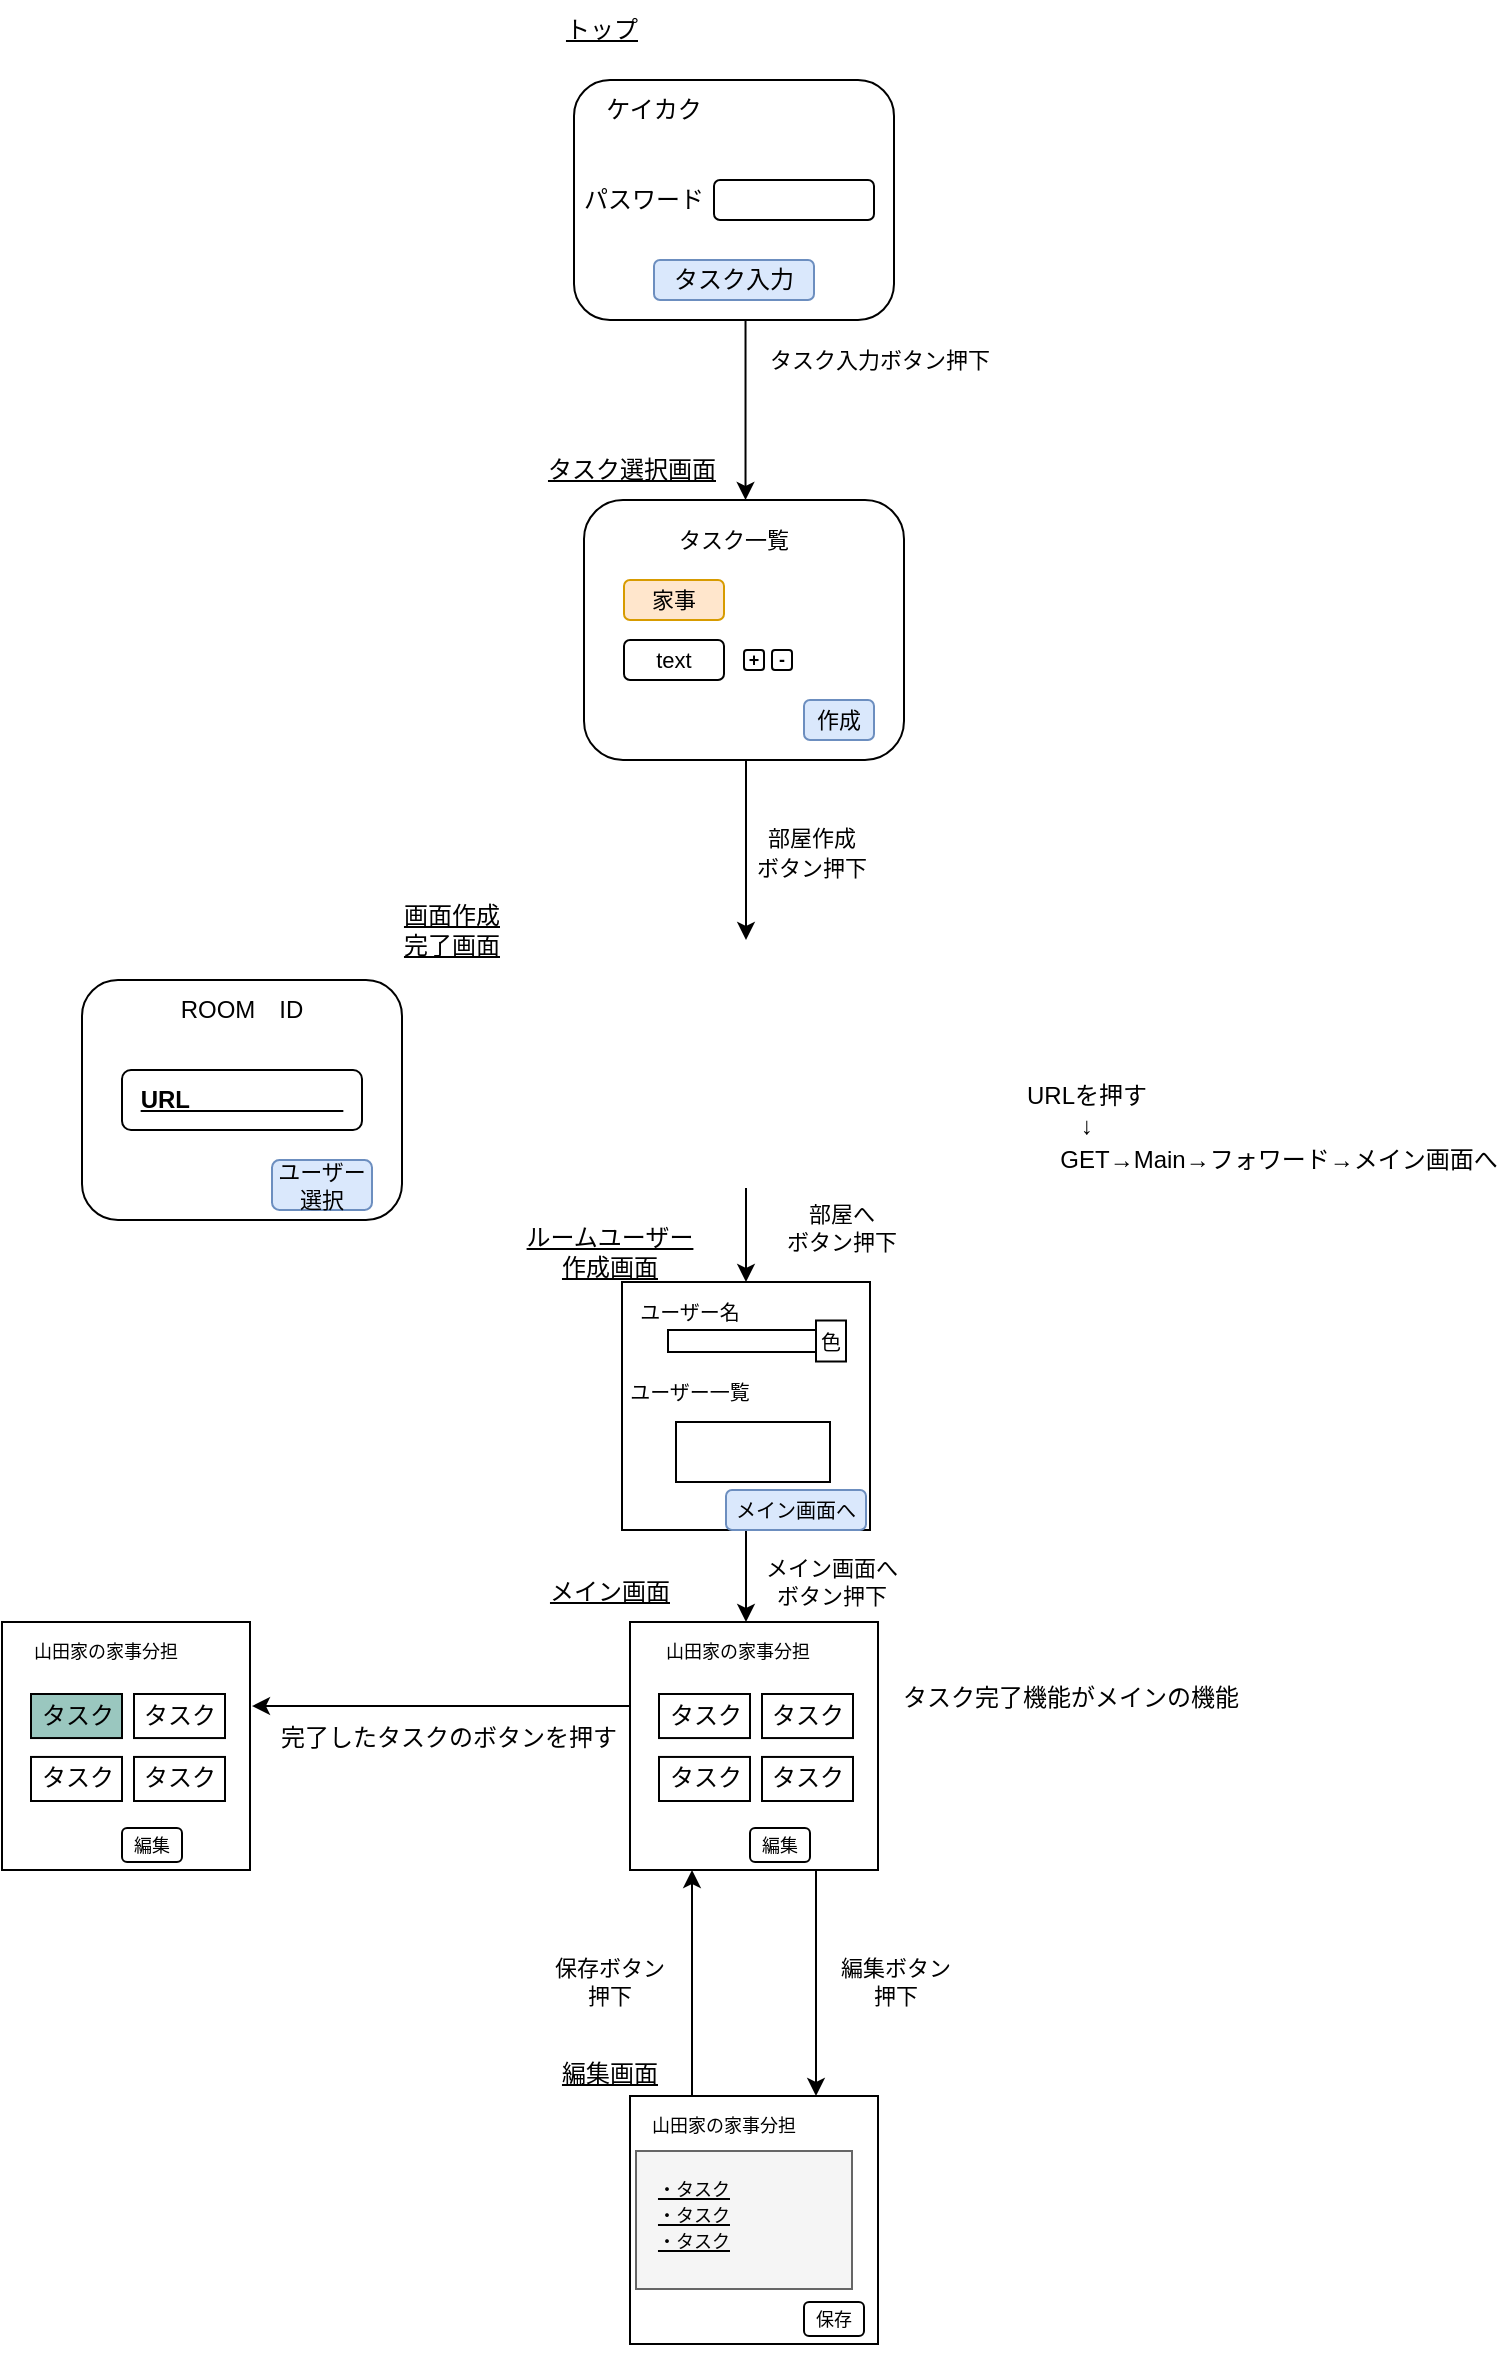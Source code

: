 <mxfile version="15.7.3" type="device"><diagram id="og8jgkJyTV0wIJ1lYBQK" name="Page-1"><mxGraphModel dx="1103" dy="549" grid="1" gridSize="10" guides="1" tooltips="1" connect="1" arrows="1" fold="1" page="1" pageScale="1" pageWidth="827" pageHeight="1169" math="0" shadow="0"><root><mxCell id="0"/><mxCell id="1" parent="0"/><mxCell id="MS_63kwLOovhgmdB6sgd-11" value="" style="whiteSpace=wrap;html=1;aspect=fixed;" parent="1" vertex="1"><mxGeometry x="364" y="861" width="124" height="124" as="geometry"/></mxCell><mxCell id="MS_63kwLOovhgmdB6sgd-12" value="" style="endArrow=classic;html=1;rounded=0;exitX=0.5;exitY=1;exitDx=0;exitDy=0;" parent="1" edge="1"><mxGeometry width="50" height="50" relative="1" as="geometry"><mxPoint x="421.76" y="210" as="sourcePoint"/><mxPoint x="421.76" y="300" as="targetPoint"/></mxGeometry></mxCell><mxCell id="MS_63kwLOovhgmdB6sgd-17" value="" style="endArrow=classic;html=1;rounded=0;exitX=0.5;exitY=1;exitDx=0;exitDy=0;entryX=0.5;entryY=0;entryDx=0;entryDy=0;" parent="1" edge="1"><mxGeometry width="50" height="50" relative="1" as="geometry"><mxPoint x="422.0" y="424" as="sourcePoint"/><mxPoint x="422.0" y="520" as="targetPoint"/></mxGeometry></mxCell><mxCell id="MS_63kwLOovhgmdB6sgd-19" value="" style="endArrow=classic;html=1;rounded=0;exitX=0.5;exitY=1;exitDx=0;exitDy=0;entryX=0.5;entryY=0;entryDx=0;entryDy=0;" parent="1" target="R-ykpiFvyikqu-an4wk7-4" edge="1"><mxGeometry width="50" height="50" relative="1" as="geometry"><mxPoint x="422.0" y="644" as="sourcePoint"/><mxPoint x="422" y="671" as="targetPoint"/></mxGeometry></mxCell><mxCell id="MS_63kwLOovhgmdB6sgd-21" value="&lt;u&gt;トップ&lt;/u&gt;" style="text;html=1;strokeColor=none;fillColor=none;align=center;verticalAlign=middle;whiteSpace=wrap;rounded=0;" parent="1" vertex="1"><mxGeometry x="320" y="50" width="60" height="30" as="geometry"/></mxCell><mxCell id="MS_63kwLOovhgmdB6sgd-26" value="&lt;u&gt;タスク選択画面&lt;/u&gt;" style="text;html=1;strokeColor=none;fillColor=none;align=center;verticalAlign=middle;whiteSpace=wrap;rounded=0;" parent="1" vertex="1"><mxGeometry x="320" y="270" width="90" height="30" as="geometry"/></mxCell><mxCell id="MS_63kwLOovhgmdB6sgd-28" value="&lt;u&gt;画面作成&lt;br&gt;完了画面&lt;/u&gt;" style="text;html=1;strokeColor=none;fillColor=none;align=center;verticalAlign=middle;whiteSpace=wrap;rounded=0;" parent="1" vertex="1"><mxGeometry x="230" y="500" width="90" height="30" as="geometry"/></mxCell><mxCell id="MS_63kwLOovhgmdB6sgd-29" value="&lt;u&gt;メイン画面&lt;/u&gt;" style="text;html=1;strokeColor=none;fillColor=none;align=center;verticalAlign=middle;whiteSpace=wrap;rounded=0;" parent="1" vertex="1"><mxGeometry x="309" y="831" width="90" height="30" as="geometry"/></mxCell><mxCell id="MS_63kwLOovhgmdB6sgd-32" value="&lt;font style=&quot;font-size: 11px&quot;&gt;部屋作成&lt;br&gt;ボタン押下&lt;/font&gt;" style="text;html=1;strokeColor=none;fillColor=none;align=center;verticalAlign=middle;whiteSpace=wrap;rounded=0;" parent="1" vertex="1"><mxGeometry x="400" y="461" width="110" height="30" as="geometry"/></mxCell><mxCell id="MS_63kwLOovhgmdB6sgd-34" value="&lt;font style=&quot;font-size: 11px&quot;&gt;タスク入力ボタン押下&lt;/font&gt;" style="text;html=1;strokeColor=none;fillColor=none;align=center;verticalAlign=middle;whiteSpace=wrap;rounded=0;" parent="1" vertex="1"><mxGeometry x="424" y="220" width="130" height="20" as="geometry"/></mxCell><mxCell id="MS_63kwLOovhgmdB6sgd-72" value="山田家の家事分担" style="text;html=1;strokeColor=none;fillColor=none;align=center;verticalAlign=middle;whiteSpace=wrap;rounded=0;fontSize=9;" parent="1" vertex="1"><mxGeometry x="366" y="871" width="104" height="10" as="geometry"/></mxCell><mxCell id="MS_63kwLOovhgmdB6sgd-74" value="編集" style="rounded=1;whiteSpace=wrap;html=1;fontSize=9;" parent="1" vertex="1"><mxGeometry x="424" y="964" width="30" height="17" as="geometry"/></mxCell><mxCell id="MS_63kwLOovhgmdB6sgd-91" value="" style="endArrow=classic;html=1;rounded=0;exitX=0.75;exitY=1;exitDx=0;exitDy=0;entryX=0.75;entryY=0;entryDx=0;entryDy=0;" parent="1" source="MS_63kwLOovhgmdB6sgd-11" target="MS_63kwLOovhgmdB6sgd-83" edge="1"><mxGeometry width="50" height="50" relative="1" as="geometry"><mxPoint x="454" y="171" as="sourcePoint"/><mxPoint x="457" y="1092" as="targetPoint"/></mxGeometry></mxCell><mxCell id="MS_63kwLOovhgmdB6sgd-92" value="" style="endArrow=classic;html=1;rounded=0;entryX=0.25;entryY=1;entryDx=0;entryDy=0;exitX=0.25;exitY=0;exitDx=0;exitDy=0;" parent="1" source="MS_63kwLOovhgmdB6sgd-83" target="MS_63kwLOovhgmdB6sgd-11" edge="1"><mxGeometry width="50" height="50" relative="1" as="geometry"><mxPoint x="395" y="1092" as="sourcePoint"/><mxPoint x="504" y="121" as="targetPoint"/></mxGeometry></mxCell><mxCell id="MS_63kwLOovhgmdB6sgd-97" value="&lt;font style=&quot;font-size: 11px&quot;&gt;部屋へ&lt;br&gt;ボタン押下&lt;br&gt;&lt;/font&gt;" style="text;html=1;strokeColor=none;fillColor=none;align=center;verticalAlign=middle;whiteSpace=wrap;rounded=0;fontSize=10;" parent="1" vertex="1"><mxGeometry x="430" y="644" width="80" height="40" as="geometry"/></mxCell><mxCell id="MS_63kwLOovhgmdB6sgd-98" value="&lt;font style=&quot;font-size: 11px&quot;&gt;保存ボタン&lt;br&gt;押下&lt;br&gt;&lt;/font&gt;" style="text;html=1;strokeColor=none;fillColor=none;align=center;verticalAlign=middle;whiteSpace=wrap;rounded=0;fontSize=10;" parent="1" vertex="1"><mxGeometry x="314" y="1021" width="80" height="40" as="geometry"/></mxCell><mxCell id="MS_63kwLOovhgmdB6sgd-101" value="&lt;font style=&quot;font-size: 11px&quot;&gt;編集ボタン&lt;br&gt;押下&lt;br&gt;&lt;/font&gt;" style="text;html=1;strokeColor=none;fillColor=none;align=center;verticalAlign=middle;whiteSpace=wrap;rounded=0;fontSize=10;" parent="1" vertex="1"><mxGeometry x="457" y="1021" width="80" height="40" as="geometry"/></mxCell><mxCell id="Iy_jz6gNpsXsTIrHsB20-1" value="タスク完了機能がメインの機能" style="text;html=1;align=center;verticalAlign=middle;resizable=0;points=[];autosize=1;strokeColor=none;fillColor=none;" parent="1" vertex="1"><mxGeometry x="494" y="888.5" width="180" height="20" as="geometry"/></mxCell><mxCell id="Iy_jz6gNpsXsTIrHsB20-12" value="GET→Main→フォワード→メイン画面へ" style="text;html=1;align=center;verticalAlign=middle;resizable=0;points=[];autosize=1;strokeColor=none;fillColor=none;" parent="1" vertex="1"><mxGeometry x="573" y="620" width="230" height="20" as="geometry"/></mxCell><mxCell id="Iy_jz6gNpsXsTIrHsB20-13" value="URLを押す&lt;br&gt;↓" style="text;html=1;align=center;verticalAlign=middle;resizable=0;points=[];autosize=1;strokeColor=none;fillColor=none;" parent="1" vertex="1"><mxGeometry x="552" y="590" width="80" height="30" as="geometry"/></mxCell><mxCell id="Iy_jz6gNpsXsTIrHsB20-19" value="" style="group" parent="1" vertex="1" connectable="0"><mxGeometry x="378.5" y="897" width="45.5" height="53.5" as="geometry"/></mxCell><mxCell id="Iy_jz6gNpsXsTIrHsB20-15" value="タスク" style="rounded=0;whiteSpace=wrap;html=1;align=center;" parent="Iy_jz6gNpsXsTIrHsB20-19" vertex="1"><mxGeometry width="45.5" height="22.029" as="geometry"/></mxCell><mxCell id="Iy_jz6gNpsXsTIrHsB20-18" value="タスク" style="rounded=0;whiteSpace=wrap;html=1;align=center;" parent="Iy_jz6gNpsXsTIrHsB20-19" vertex="1"><mxGeometry y="31.471" width="45.5" height="22.029" as="geometry"/></mxCell><mxCell id="Iy_jz6gNpsXsTIrHsB20-20" value="" style="group" parent="1" vertex="1" connectable="0"><mxGeometry x="430" y="897" width="45.5" height="53.5" as="geometry"/></mxCell><mxCell id="Iy_jz6gNpsXsTIrHsB20-21" value="タスク" style="rounded=0;whiteSpace=wrap;html=1;align=center;" parent="Iy_jz6gNpsXsTIrHsB20-20" vertex="1"><mxGeometry width="45.5" height="22.029" as="geometry"/></mxCell><mxCell id="Iy_jz6gNpsXsTIrHsB20-22" value="タスク" style="rounded=0;whiteSpace=wrap;html=1;align=center;" parent="Iy_jz6gNpsXsTIrHsB20-20" vertex="1"><mxGeometry y="31.471" width="45.5" height="22.029" as="geometry"/></mxCell><mxCell id="Iy_jz6gNpsXsTIrHsB20-24" value="" style="group" parent="1" vertex="1" connectable="0"><mxGeometry x="304" y="1072" width="167" height="164" as="geometry"/></mxCell><mxCell id="MS_63kwLOovhgmdB6sgd-93" value="&lt;u&gt;編集画面&lt;/u&gt;" style="text;html=1;strokeColor=none;fillColor=none;align=center;verticalAlign=middle;whiteSpace=wrap;rounded=0;" parent="Iy_jz6gNpsXsTIrHsB20-24" vertex="1"><mxGeometry x="5" width="90" height="30" as="geometry"/></mxCell><mxCell id="Iy_jz6gNpsXsTIrHsB20-25" value="" style="whiteSpace=wrap;html=1;aspect=fixed;" parent="1" vertex="1"><mxGeometry x="50" y="861" width="124" height="124" as="geometry"/></mxCell><mxCell id="Iy_jz6gNpsXsTIrHsB20-26" value="山田家の家事分担" style="text;html=1;strokeColor=none;fillColor=none;align=center;verticalAlign=middle;whiteSpace=wrap;rounded=0;fontSize=9;" parent="1" vertex="1"><mxGeometry x="52" y="871" width="100" height="10" as="geometry"/></mxCell><mxCell id="Iy_jz6gNpsXsTIrHsB20-27" value="編集" style="rounded=1;whiteSpace=wrap;html=1;fontSize=9;" parent="1" vertex="1"><mxGeometry x="110" y="964" width="30" height="17" as="geometry"/></mxCell><mxCell id="Iy_jz6gNpsXsTIrHsB20-28" value="" style="group" parent="1" vertex="1" connectable="0"><mxGeometry x="64.5" y="897" width="45.5" height="53.5" as="geometry"/></mxCell><mxCell id="Iy_jz6gNpsXsTIrHsB20-29" value="タスク" style="rounded=0;whiteSpace=wrap;html=1;align=center;fillColor=#9AC7BF;" parent="Iy_jz6gNpsXsTIrHsB20-28" vertex="1"><mxGeometry width="45.5" height="22.029" as="geometry"/></mxCell><mxCell id="Iy_jz6gNpsXsTIrHsB20-30" value="タスク" style="rounded=0;whiteSpace=wrap;html=1;align=center;" parent="Iy_jz6gNpsXsTIrHsB20-28" vertex="1"><mxGeometry y="31.471" width="45.5" height="22.029" as="geometry"/></mxCell><mxCell id="Iy_jz6gNpsXsTIrHsB20-31" value="" style="group" parent="1" vertex="1" connectable="0"><mxGeometry x="116" y="897" width="45.5" height="53.5" as="geometry"/></mxCell><mxCell id="Iy_jz6gNpsXsTIrHsB20-32" value="タスク" style="rounded=0;whiteSpace=wrap;html=1;align=center;" parent="Iy_jz6gNpsXsTIrHsB20-31" vertex="1"><mxGeometry width="45.5" height="22.029" as="geometry"/></mxCell><mxCell id="Iy_jz6gNpsXsTIrHsB20-33" value="タスク" style="rounded=0;whiteSpace=wrap;html=1;align=center;" parent="Iy_jz6gNpsXsTIrHsB20-31" vertex="1"><mxGeometry y="31.471" width="45.5" height="22.029" as="geometry"/></mxCell><mxCell id="Iy_jz6gNpsXsTIrHsB20-34" value="" style="endArrow=classic;html=1;rounded=0;entryX=1.008;entryY=0.339;entryDx=0;entryDy=0;entryPerimeter=0;" parent="1" target="Iy_jz6gNpsXsTIrHsB20-25" edge="1"><mxGeometry width="50" height="50" relative="1" as="geometry"><mxPoint x="364" y="903" as="sourcePoint"/><mxPoint x="224" y="903" as="targetPoint"/></mxGeometry></mxCell><mxCell id="Iy_jz6gNpsXsTIrHsB20-35" value="完了したタスクのボタンを押す" style="text;html=1;align=center;verticalAlign=middle;resizable=0;points=[];autosize=1;strokeColor=none;fillColor=none;" parent="1" vertex="1"><mxGeometry x="183" y="908.5" width="180" height="20" as="geometry"/></mxCell><mxCell id="MS_63kwLOovhgmdB6sgd-76" value="" style="rounded=0;whiteSpace=wrap;html=1;fontSize=9;fillColor=#f5f5f5;fontColor=#333333;strokeColor=#666666;" parent="1" vertex="1"><mxGeometry x="367" y="1125.5" width="108" height="69" as="geometry"/></mxCell><mxCell id="MS_63kwLOovhgmdB6sgd-77" value="&lt;u&gt;・タスク&lt;/u&gt;" style="text;html=1;strokeColor=none;fillColor=none;align=center;verticalAlign=middle;whiteSpace=wrap;rounded=0;fontSize=9;" parent="1" vertex="1"><mxGeometry x="368" y="1164.5" width="56" height="13" as="geometry"/></mxCell><mxCell id="MS_63kwLOovhgmdB6sgd-78" value="&lt;u&gt;・タスク&lt;/u&gt;" style="text;html=1;strokeColor=none;fillColor=none;align=center;verticalAlign=middle;whiteSpace=wrap;rounded=0;fontSize=9;" parent="1" vertex="1"><mxGeometry x="368" y="1151.5" width="56" height="13" as="geometry"/></mxCell><mxCell id="MS_63kwLOovhgmdB6sgd-79" value="&lt;u&gt;・タスク&lt;/u&gt;" style="text;html=1;strokeColor=none;fillColor=none;align=center;verticalAlign=middle;whiteSpace=wrap;rounded=0;fontSize=9;" parent="1" vertex="1"><mxGeometry x="368" y="1138.5" width="56" height="13" as="geometry"/></mxCell><mxCell id="MS_63kwLOovhgmdB6sgd-80" value="山田家の家事分担" style="text;html=1;strokeColor=none;fillColor=none;align=center;verticalAlign=middle;whiteSpace=wrap;rounded=0;fontSize=9;" parent="1" vertex="1"><mxGeometry x="361" y="1108" width="100" height="10" as="geometry"/></mxCell><mxCell id="MS_63kwLOovhgmdB6sgd-81" value="保存" style="rounded=1;whiteSpace=wrap;html=1;fontSize=9;" parent="1" vertex="1"><mxGeometry x="451" y="1201" width="30" height="17" as="geometry"/></mxCell><mxCell id="MS_63kwLOovhgmdB6sgd-82" value="編集" style="rounded=1;whiteSpace=wrap;html=1;fontSize=9;" parent="1" vertex="1"><mxGeometry x="419" y="1201" width="30" height="17" as="geometry"/></mxCell><mxCell id="MS_63kwLOovhgmdB6sgd-83" value="" style="whiteSpace=wrap;html=1;aspect=fixed;" parent="1" vertex="1"><mxGeometry x="364" y="1098" width="124" height="124" as="geometry"/></mxCell><mxCell id="MS_63kwLOovhgmdB6sgd-84" value="" style="rounded=0;whiteSpace=wrap;html=1;fontSize=9;fillColor=#f5f5f5;fontColor=#333333;strokeColor=#666666;" parent="1" vertex="1"><mxGeometry x="367" y="1125.5" width="108" height="69" as="geometry"/></mxCell><mxCell id="MS_63kwLOovhgmdB6sgd-85" value="&lt;u&gt;・タスク&lt;/u&gt;" style="text;html=1;strokeColor=none;fillColor=none;align=center;verticalAlign=middle;whiteSpace=wrap;rounded=0;fontSize=9;" parent="1" vertex="1"><mxGeometry x="368" y="1164.5" width="56" height="13" as="geometry"/></mxCell><mxCell id="MS_63kwLOovhgmdB6sgd-86" value="&lt;u&gt;・タスク&lt;/u&gt;" style="text;html=1;strokeColor=none;fillColor=none;align=center;verticalAlign=middle;whiteSpace=wrap;rounded=0;fontSize=9;" parent="1" vertex="1"><mxGeometry x="368" y="1151.5" width="56" height="13" as="geometry"/></mxCell><mxCell id="MS_63kwLOovhgmdB6sgd-87" value="&lt;u&gt;・タスク&lt;/u&gt;" style="text;html=1;strokeColor=none;fillColor=none;align=center;verticalAlign=middle;whiteSpace=wrap;rounded=0;fontSize=9;" parent="1" vertex="1"><mxGeometry x="368" y="1138.5" width="56" height="13" as="geometry"/></mxCell><mxCell id="MS_63kwLOovhgmdB6sgd-88" value="山田家の家事分担" style="text;html=1;strokeColor=none;fillColor=none;align=center;verticalAlign=middle;whiteSpace=wrap;rounded=0;fontSize=9;" parent="1" vertex="1"><mxGeometry x="361" y="1108" width="100" height="10" as="geometry"/></mxCell><mxCell id="MS_63kwLOovhgmdB6sgd-89" value="保存" style="rounded=1;whiteSpace=wrap;html=1;fontSize=9;" parent="1" vertex="1"><mxGeometry x="451" y="1201" width="30" height="17" as="geometry"/></mxCell><mxCell id="R-ykpiFvyikqu-an4wk7-4" value="" style="whiteSpace=wrap;html=1;aspect=fixed;" parent="1" vertex="1"><mxGeometry x="360" y="691" width="124" height="124" as="geometry"/></mxCell><mxCell id="R-ykpiFvyikqu-an4wk7-6" value="&lt;u&gt;ルームユーザー&lt;br&gt;作成画面&lt;br&gt;&lt;/u&gt;" style="text;html=1;strokeColor=none;fillColor=none;align=center;verticalAlign=middle;whiteSpace=wrap;rounded=0;" parent="1" vertex="1"><mxGeometry x="309" y="661" width="90" height="30" as="geometry"/></mxCell><mxCell id="R-ykpiFvyikqu-an4wk7-7" value="" style="endArrow=classic;html=1;rounded=0;exitX=0.5;exitY=1;exitDx=0;exitDy=0;" parent="1" source="R-ykpiFvyikqu-an4wk7-4" edge="1"><mxGeometry width="50" height="50" relative="1" as="geometry"><mxPoint x="450" y="20" as="sourcePoint"/><mxPoint x="422" y="861" as="targetPoint"/></mxGeometry></mxCell><mxCell id="R-ykpiFvyikqu-an4wk7-8" value="" style="rounded=0;whiteSpace=wrap;html=1;" parent="1" vertex="1"><mxGeometry x="383" y="715" width="77" height="11" as="geometry"/></mxCell><mxCell id="R-ykpiFvyikqu-an4wk7-9" value="&lt;font style=&quot;font-size: 10px&quot;&gt;ユーザー名&lt;/font&gt;" style="text;html=1;strokeColor=none;fillColor=none;align=center;verticalAlign=middle;whiteSpace=wrap;rounded=0;" parent="1" vertex="1"><mxGeometry x="359" y="691" width="70" height="30" as="geometry"/></mxCell><mxCell id="R-ykpiFvyikqu-an4wk7-12" value="色" style="rounded=0;whiteSpace=wrap;html=1;fontSize=10;" parent="1" vertex="1"><mxGeometry x="457" y="710.25" width="15" height="20.5" as="geometry"/></mxCell><mxCell id="R-ykpiFvyikqu-an4wk7-16" value="&lt;font style=&quot;font-size: 10px&quot;&gt;メイン画面へ&lt;/font&gt;" style="rounded=1;whiteSpace=wrap;html=1;fontSize=12;fillColor=#dae8fc;strokeColor=#6c8ebf;" parent="1" vertex="1"><mxGeometry x="412" y="795" width="70" height="20" as="geometry"/></mxCell><mxCell id="R-ykpiFvyikqu-an4wk7-17" value="" style="rounded=0;whiteSpace=wrap;html=1;" parent="1" vertex="1"><mxGeometry x="387" y="761" width="77" height="30" as="geometry"/></mxCell><mxCell id="R-ykpiFvyikqu-an4wk7-18" value="&lt;font style=&quot;font-size: 10px&quot;&gt;ユーザー一覧&lt;/font&gt;" style="text;html=1;strokeColor=none;fillColor=none;align=center;verticalAlign=middle;whiteSpace=wrap;rounded=0;" parent="1" vertex="1"><mxGeometry x="359" y="731" width="70" height="30" as="geometry"/></mxCell><mxCell id="R-ykpiFvyikqu-an4wk7-19" value="&lt;font style=&quot;font-size: 11px&quot;&gt;メイン画面へ&lt;br&gt;ボタン押下&lt;br&gt;&lt;/font&gt;" style="text;html=1;strokeColor=none;fillColor=none;align=center;verticalAlign=middle;whiteSpace=wrap;rounded=0;fontSize=10;" parent="1" vertex="1"><mxGeometry x="424.5" y="821" width="80" height="40" as="geometry"/></mxCell><mxCell id="un1qyuepAJeof_Bp80VQ-1" value="&lt;span style=&quot;color: rgba(0 , 0 , 0 , 0) ; font-family: monospace ; font-size: 0px&quot;&gt;%3CmxGraphModel%3E%3Croot%3E%3CmxCell%20id%3D%220%22%2F%3E%3CmxCell%20id%3D%221%22%20parent%3D%220%22%2F%3E%3CmxCell%20id%3D%222%22%20value%3D%22%22%20style%3D%22rounded%3D1%3BwhiteSpace%3Dwrap%3Bhtml%3D1%3BfontSize%3D11%3Balign%3Dcenter%3BverticalAlign%3Dmiddle%3B%22%20vertex%3D%221%22%20parent%3D%221%22%3E%3CmxGeometry%20x%3D%22335%22%20y%3D%22500%22%20width%3D%2230%22%20height%3D%2220%22%20as%3D%22geometry%22%2F%3E%3C%2FmxCell%3E%3C%2Froot%3E%3C%2FmxGraphModel%3E&lt;/span&gt;" style="whiteSpace=wrap;html=1;rounded=1;" vertex="1" parent="1"><mxGeometry x="341" y="300" width="160" height="130" as="geometry"/></mxCell><mxCell id="un1qyuepAJeof_Bp80VQ-2" value="&lt;font style=&quot;font-size: 11px&quot;&gt;タスク一覧&lt;/font&gt;" style="text;html=1;strokeColor=none;fillColor=none;align=center;verticalAlign=middle;whiteSpace=wrap;fontSize=9;rounded=1;" vertex="1" parent="1"><mxGeometry x="371" y="310" width="90" height="20" as="geometry"/></mxCell><mxCell id="un1qyuepAJeof_Bp80VQ-3" value="家事" style="whiteSpace=wrap;html=1;fontSize=11;align=center;verticalAlign=middle;fillColor=#ffe6cc;strokeColor=#d79b00;rounded=1;" vertex="1" parent="1"><mxGeometry x="361" y="340" width="50" height="20" as="geometry"/></mxCell><mxCell id="un1qyuepAJeof_Bp80VQ-4" value="text" style="whiteSpace=wrap;html=1;fontSize=11;align=center;verticalAlign=middle;rounded=1;" vertex="1" parent="1"><mxGeometry x="361" y="370" width="50" height="20" as="geometry"/></mxCell><mxCell id="un1qyuepAJeof_Bp80VQ-5" value="作成" style="whiteSpace=wrap;html=1;fontSize=11;align=center;verticalAlign=middle;fillColor=#dae8fc;strokeColor=#6c8ebf;rounded=1;" vertex="1" parent="1"><mxGeometry x="451" y="400" width="35" height="20" as="geometry"/></mxCell><mxCell id="un1qyuepAJeof_Bp80VQ-6" value="&lt;b&gt;+&lt;/b&gt;" style="whiteSpace=wrap;html=1;aspect=fixed;fontSize=9;align=center;verticalAlign=middle;rounded=1;" vertex="1" parent="1"><mxGeometry x="421" y="375" width="10" height="10" as="geometry"/></mxCell><mxCell id="un1qyuepAJeof_Bp80VQ-7" value="&lt;b&gt;-&lt;/b&gt;" style="whiteSpace=wrap;html=1;aspect=fixed;fontSize=9;align=center;verticalAlign=middle;rounded=1;" vertex="1" parent="1"><mxGeometry x="435" y="375" width="10" height="10" as="geometry"/></mxCell><mxCell id="un1qyuepAJeof_Bp80VQ-8" value="" style="whiteSpace=wrap;html=1;rounded=1;" vertex="1" parent="1"><mxGeometry x="336" y="90" width="160" height="120" as="geometry"/></mxCell><mxCell id="un1qyuepAJeof_Bp80VQ-9" value="&lt;font style=&quot;vertical-align: inherit&quot;&gt;&lt;font style=&quot;vertical-align: inherit&quot;&gt;ケイカク&lt;/font&gt;&lt;/font&gt;" style="text;html=1;strokeColor=none;fillColor=none;align=center;verticalAlign=middle;whiteSpace=wrap;rounded=1;" vertex="1" parent="1"><mxGeometry x="336" y="90" width="80" height="30" as="geometry"/></mxCell><mxCell id="un1qyuepAJeof_Bp80VQ-10" value="&lt;font style=&quot;vertical-align: inherit&quot;&gt;&lt;font style=&quot;vertical-align: inherit&quot;&gt;パスワード&lt;/font&gt;&lt;/font&gt;" style="text;html=1;strokeColor=none;fillColor=none;align=center;verticalAlign=middle;whiteSpace=wrap;rounded=1;" vertex="1" parent="1"><mxGeometry x="336" y="140" width="70" height="20" as="geometry"/></mxCell><mxCell id="un1qyuepAJeof_Bp80VQ-11" value="" style="whiteSpace=wrap;html=1;rounded=1;" vertex="1" parent="1"><mxGeometry x="406" y="140" width="80" height="20" as="geometry"/></mxCell><mxCell id="un1qyuepAJeof_Bp80VQ-12" value="タスク入力" style="whiteSpace=wrap;html=1;fillColor=#dae8fc;strokeColor=#6c8ebf;rounded=1;" vertex="1" parent="1"><mxGeometry x="376" y="180" width="80" height="20" as="geometry"/></mxCell><mxCell id="un1qyuepAJeof_Bp80VQ-13" value="" style="whiteSpace=wrap;html=1;fontSize=11;align=center;verticalAlign=middle;rounded=1;" vertex="1" parent="1"><mxGeometry x="90" y="540" width="160" height="120" as="geometry"/></mxCell><mxCell id="un1qyuepAJeof_Bp80VQ-14" value="ユーザー選択" style="whiteSpace=wrap;html=1;fontSize=11;align=center;verticalAlign=middle;fillColor=#dae8fc;strokeColor=#6c8ebf;rounded=1;" vertex="1" parent="1"><mxGeometry x="185" y="630" width="50" height="25" as="geometry"/></mxCell><mxCell id="un1qyuepAJeof_Bp80VQ-15" value="&lt;b&gt;&lt;u&gt;URL&amp;nbsp; &amp;nbsp; &amp;nbsp; &amp;nbsp; &amp;nbsp; &amp;nbsp; &amp;nbsp; &amp;nbsp; &amp;nbsp; &amp;nbsp; &amp;nbsp; &amp;nbsp;&lt;/u&gt;&lt;/b&gt;" style="whiteSpace=wrap;html=1;fontSize=12;align=center;verticalAlign=middle;rounded=1;" vertex="1" parent="1"><mxGeometry x="110" y="585" width="120" height="30" as="geometry"/></mxCell><mxCell id="un1qyuepAJeof_Bp80VQ-16" value="ROOM　ID" style="text;html=1;strokeColor=none;fillColor=none;align=center;verticalAlign=middle;whiteSpace=wrap;fontSize=12;rounded=1;" vertex="1" parent="1"><mxGeometry x="130" y="540" width="80" height="30" as="geometry"/></mxCell></root></mxGraphModel></diagram></mxfile>